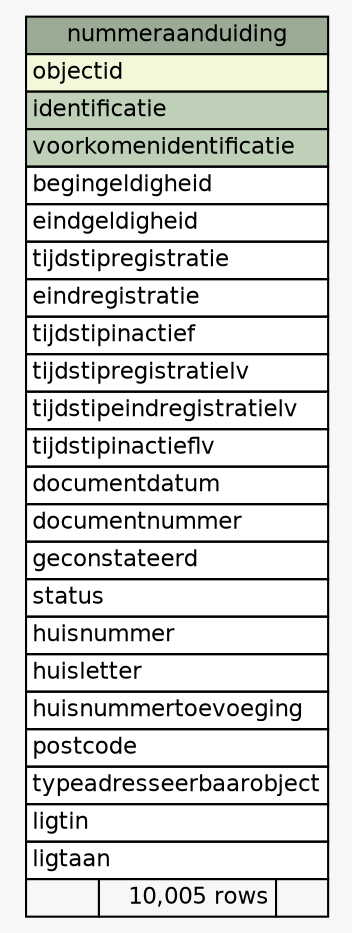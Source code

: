 // dot 2.43.0 on Linux 5.19.0-46-generic
// SchemaSpy rev Unknown
digraph "nummeraanduiding" {
  graph [
    rankdir="RL"
    bgcolor="#f7f7f7"
    nodesep="0.18"
    ranksep="0.46"
    fontname="Helvetica"
    fontsize="11"
  ];
  node [
    fontname="Helvetica"
    fontsize="11"
    shape="plaintext"
  ];
  edge [
    arrowsize="0.8"
  ];
  "nummeraanduiding" [
    label=<
    <TABLE BORDER="0" CELLBORDER="1" CELLSPACING="0" BGCOLOR="#ffffff">
      <TR><TD COLSPAN="3" BGCOLOR="#9bab96" ALIGN="CENTER">nummeraanduiding</TD></TR>
      <TR><TD PORT="objectid" COLSPAN="3" BGCOLOR="#f4f7da" ALIGN="LEFT">objectid</TD></TR>
      <TR><TD PORT="identificatie" COLSPAN="3" BGCOLOR="#bed1b8" ALIGN="LEFT">identificatie</TD></TR>
      <TR><TD PORT="voorkomenidentificatie" COLSPAN="3" BGCOLOR="#bed1b8" ALIGN="LEFT">voorkomenidentificatie</TD></TR>
      <TR><TD PORT="begingeldigheid" COLSPAN="3" ALIGN="LEFT">begingeldigheid</TD></TR>
      <TR><TD PORT="eindgeldigheid" COLSPAN="3" ALIGN="LEFT">eindgeldigheid</TD></TR>
      <TR><TD PORT="tijdstipregistratie" COLSPAN="3" ALIGN="LEFT">tijdstipregistratie</TD></TR>
      <TR><TD PORT="eindregistratie" COLSPAN="3" ALIGN="LEFT">eindregistratie</TD></TR>
      <TR><TD PORT="tijdstipinactief" COLSPAN="3" ALIGN="LEFT">tijdstipinactief</TD></TR>
      <TR><TD PORT="tijdstipregistratielv" COLSPAN="3" ALIGN="LEFT">tijdstipregistratielv</TD></TR>
      <TR><TD PORT="tijdstipeindregistratielv" COLSPAN="3" ALIGN="LEFT">tijdstipeindregistratielv</TD></TR>
      <TR><TD PORT="tijdstipinactieflv" COLSPAN="3" ALIGN="LEFT">tijdstipinactieflv</TD></TR>
      <TR><TD PORT="documentdatum" COLSPAN="3" ALIGN="LEFT">documentdatum</TD></TR>
      <TR><TD PORT="documentnummer" COLSPAN="3" ALIGN="LEFT">documentnummer</TD></TR>
      <TR><TD PORT="geconstateerd" COLSPAN="3" ALIGN="LEFT">geconstateerd</TD></TR>
      <TR><TD PORT="status" COLSPAN="3" ALIGN="LEFT">status</TD></TR>
      <TR><TD PORT="huisnummer" COLSPAN="3" ALIGN="LEFT">huisnummer</TD></TR>
      <TR><TD PORT="huisletter" COLSPAN="3" ALIGN="LEFT">huisletter</TD></TR>
      <TR><TD PORT="huisnummertoevoeging" COLSPAN="3" ALIGN="LEFT">huisnummertoevoeging</TD></TR>
      <TR><TD PORT="postcode" COLSPAN="3" ALIGN="LEFT">postcode</TD></TR>
      <TR><TD PORT="typeadresseerbaarobject" COLSPAN="3" ALIGN="LEFT">typeadresseerbaarobject</TD></TR>
      <TR><TD PORT="ligtin" COLSPAN="3" ALIGN="LEFT">ligtin</TD></TR>
      <TR><TD PORT="ligtaan" COLSPAN="3" ALIGN="LEFT">ligtaan</TD></TR>
      <TR><TD ALIGN="LEFT" BGCOLOR="#f7f7f7">  </TD><TD ALIGN="RIGHT" BGCOLOR="#f7f7f7">10,005 rows</TD><TD ALIGN="RIGHT" BGCOLOR="#f7f7f7">  </TD></TR>
    </TABLE>>
    URL="tables/nummeraanduiding.html"
    tooltip="nummeraanduiding"
  ];
}
